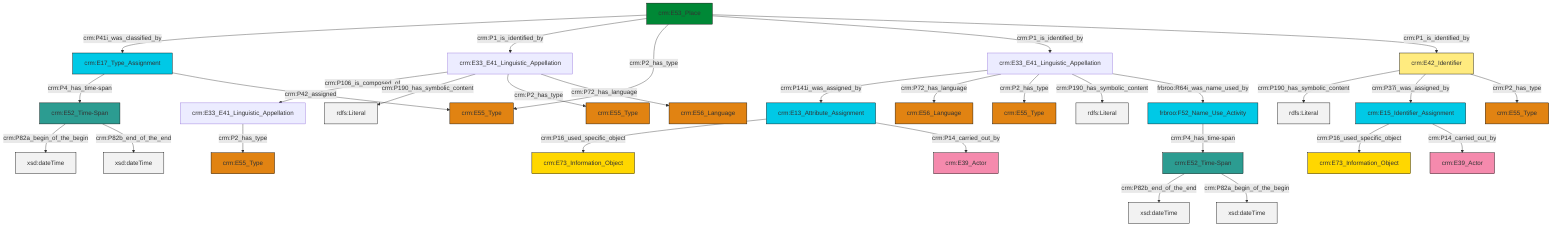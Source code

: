 graph TD
classDef Literal fill:#f2f2f2,stroke:#000000;
classDef CRM_Entity fill:#FFFFFF,stroke:#000000;
classDef Temporal_Entity fill:#00C9E6, stroke:#000000;
classDef Type fill:#E18312, stroke:#000000;
classDef Time-Span fill:#2C9C91, stroke:#000000;
classDef Appellation fill:#FFEB7F, stroke:#000000;
classDef Place fill:#008836, stroke:#000000;
classDef Persistent_Item fill:#B266B2, stroke:#000000;
classDef Conceptual_Object fill:#FFD700, stroke:#000000;
classDef Physical_Thing fill:#D2B48C, stroke:#000000;
classDef Actor fill:#f58aad, stroke:#000000;
classDef PC_Classes fill:#4ce600, stroke:#000000;
classDef Multi fill:#cccccc,stroke:#000000;

0["crm:E13_Attribute_Assignment"]:::Temporal_Entity -->|crm:P16_used_specific_object| 1["crm:E73_Information_Object"]:::Conceptual_Object
4["crm:E33_E41_Linguistic_Appellation"]:::Default -->|crm:P141i_was_assigned_by| 0["crm:E13_Attribute_Assignment"]:::Temporal_Entity
5["crm:E15_Identifier_Assignment"]:::Temporal_Entity -->|crm:P16_used_specific_object| 2["crm:E73_Information_Object"]:::Conceptual_Object
8["crm:E52_Time-Span"]:::Time-Span -->|crm:P82b_end_of_the_end| 9[xsd:dateTime]:::Literal
13["crm:E53_Place"]:::Place -->|crm:P41i_was_classified_by| 14["crm:E17_Type_Assignment"]:::Temporal_Entity
14["crm:E17_Type_Assignment"]:::Temporal_Entity -->|crm:P4_has_time-span| 16["crm:E52_Time-Span"]:::Time-Span
4["crm:E33_E41_Linguistic_Appellation"]:::Default -->|crm:P72_has_language| 11["crm:E56_Language"]:::Type
4["crm:E33_E41_Linguistic_Appellation"]:::Default -->|crm:P2_has_type| 19["crm:E55_Type"]:::Type
4["crm:E33_E41_Linguistic_Appellation"]:::Default -->|crm:P190_has_symbolic_content| 24[rdfs:Literal]:::Literal
5["crm:E15_Identifier_Assignment"]:::Temporal_Entity -->|crm:P14_carried_out_by| 22["crm:E39_Actor"]:::Actor
4["crm:E33_E41_Linguistic_Appellation"]:::Default -->|frbroo:R64i_was_name_used_by| 25["frbroo:F52_Name_Use_Activity"]:::Temporal_Entity
0["crm:E13_Attribute_Assignment"]:::Temporal_Entity -->|crm:P14_carried_out_by| 26["crm:E39_Actor"]:::Actor
20["crm:E33_E41_Linguistic_Appellation"]:::Default -->|crm:P106_is_composed_of| 33["crm:E33_E41_Linguistic_Appellation"]:::Default
13["crm:E53_Place"]:::Place -->|crm:P1_is_identified_by| 20["crm:E33_E41_Linguistic_Appellation"]:::Default
20["crm:E33_E41_Linguistic_Appellation"]:::Default -->|crm:P190_has_symbolic_content| 35[rdfs:Literal]:::Literal
13["crm:E53_Place"]:::Place -->|crm:P2_has_type| 29["crm:E55_Type"]:::Type
20["crm:E33_E41_Linguistic_Appellation"]:::Default -->|crm:P2_has_type| 6["crm:E55_Type"]:::Type
17["crm:E42_Identifier"]:::Appellation -->|crm:P190_has_symbolic_content| 38[rdfs:Literal]:::Literal
13["crm:E53_Place"]:::Place -->|crm:P1_is_identified_by| 4["crm:E33_E41_Linguistic_Appellation"]:::Default
25["frbroo:F52_Name_Use_Activity"]:::Temporal_Entity -->|crm:P4_has_time-span| 8["crm:E52_Time-Span"]:::Time-Span
16["crm:E52_Time-Span"]:::Time-Span -->|crm:P82a_begin_of_the_begin| 42[xsd:dateTime]:::Literal
33["crm:E33_E41_Linguistic_Appellation"]:::Default -->|crm:P2_has_type| 31["crm:E55_Type"]:::Type
14["crm:E17_Type_Assignment"]:::Temporal_Entity -->|crm:P42_assigned| 29["crm:E55_Type"]:::Type
13["crm:E53_Place"]:::Place -->|crm:P1_is_identified_by| 17["crm:E42_Identifier"]:::Appellation
17["crm:E42_Identifier"]:::Appellation -->|crm:P37i_was_assigned_by| 5["crm:E15_Identifier_Assignment"]:::Temporal_Entity
8["crm:E52_Time-Span"]:::Time-Span -->|crm:P82a_begin_of_the_begin| 43[xsd:dateTime]:::Literal
17["crm:E42_Identifier"]:::Appellation -->|crm:P2_has_type| 27["crm:E55_Type"]:::Type
20["crm:E33_E41_Linguistic_Appellation"]:::Default -->|crm:P72_has_language| 39["crm:E56_Language"]:::Type
16["crm:E52_Time-Span"]:::Time-Span -->|crm:P82b_end_of_the_end| 51[xsd:dateTime]:::Literal